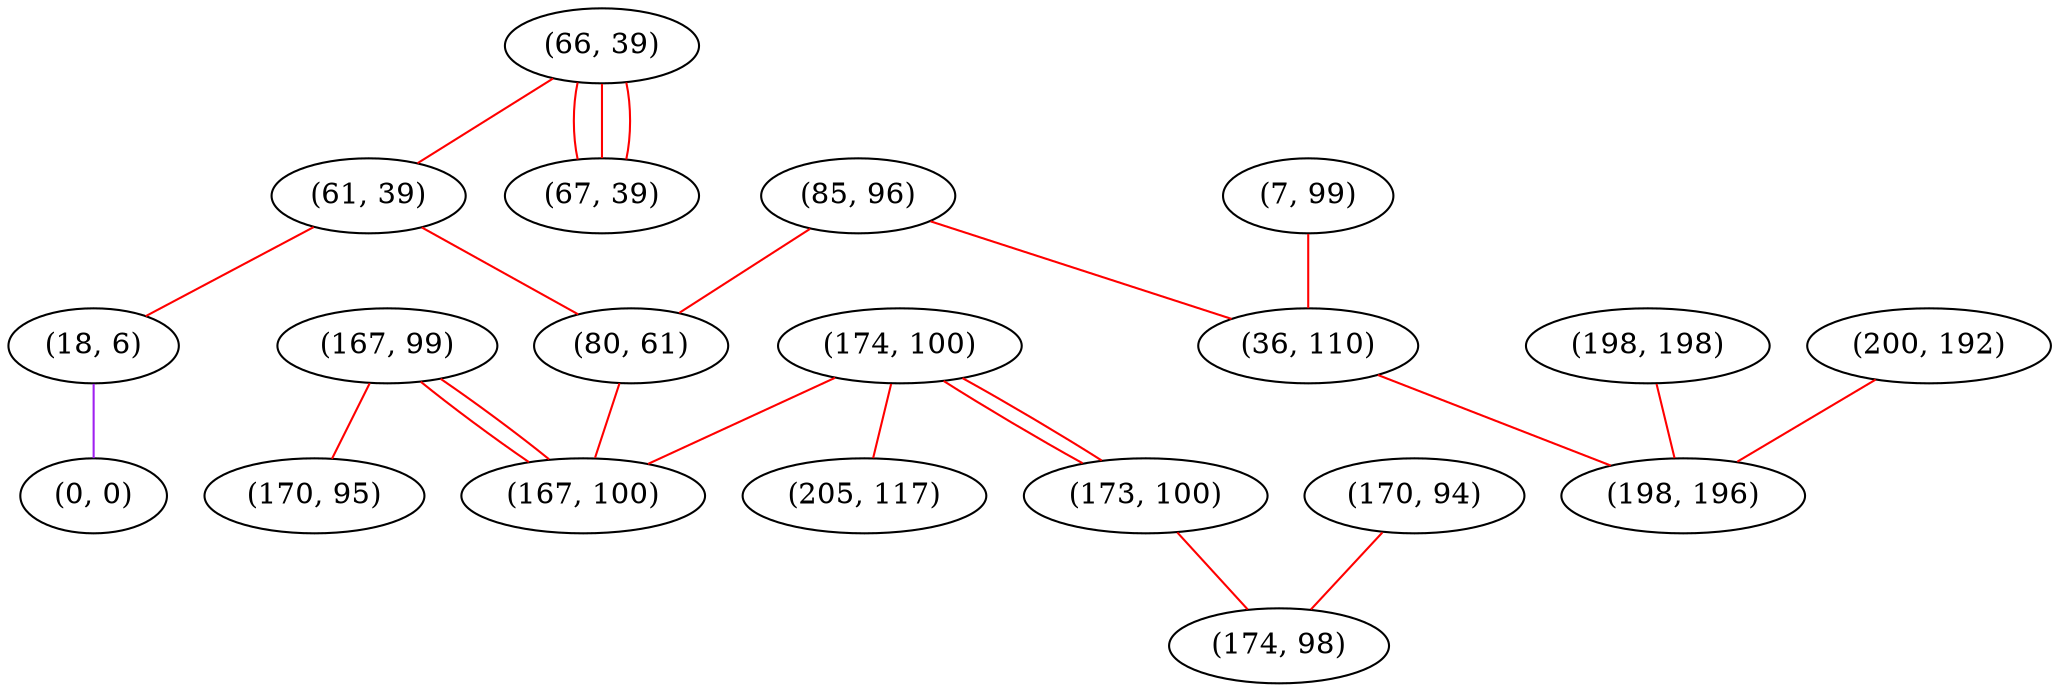 graph "" {
"(66, 39)";
"(7, 99)";
"(61, 39)";
"(170, 94)";
"(85, 96)";
"(198, 198)";
"(167, 99)";
"(174, 100)";
"(173, 100)";
"(200, 192)";
"(80, 61)";
"(36, 110)";
"(198, 196)";
"(167, 100)";
"(18, 6)";
"(170, 95)";
"(0, 0)";
"(67, 39)";
"(174, 98)";
"(205, 117)";
"(66, 39)" -- "(67, 39)"  [color=red, key=0, weight=1];
"(66, 39)" -- "(67, 39)"  [color=red, key=1, weight=1];
"(66, 39)" -- "(67, 39)"  [color=red, key=2, weight=1];
"(66, 39)" -- "(61, 39)"  [color=red, key=0, weight=1];
"(7, 99)" -- "(36, 110)"  [color=red, key=0, weight=1];
"(61, 39)" -- "(18, 6)"  [color=red, key=0, weight=1];
"(61, 39)" -- "(80, 61)"  [color=red, key=0, weight=1];
"(170, 94)" -- "(174, 98)"  [color=red, key=0, weight=1];
"(85, 96)" -- "(80, 61)"  [color=red, key=0, weight=1];
"(85, 96)" -- "(36, 110)"  [color=red, key=0, weight=1];
"(198, 198)" -- "(198, 196)"  [color=red, key=0, weight=1];
"(167, 99)" -- "(167, 100)"  [color=red, key=0, weight=1];
"(167, 99)" -- "(167, 100)"  [color=red, key=1, weight=1];
"(167, 99)" -- "(170, 95)"  [color=red, key=0, weight=1];
"(174, 100)" -- "(167, 100)"  [color=red, key=0, weight=1];
"(174, 100)" -- "(173, 100)"  [color=red, key=0, weight=1];
"(174, 100)" -- "(173, 100)"  [color=red, key=1, weight=1];
"(174, 100)" -- "(205, 117)"  [color=red, key=0, weight=1];
"(173, 100)" -- "(174, 98)"  [color=red, key=0, weight=1];
"(200, 192)" -- "(198, 196)"  [color=red, key=0, weight=1];
"(80, 61)" -- "(167, 100)"  [color=red, key=0, weight=1];
"(36, 110)" -- "(198, 196)"  [color=red, key=0, weight=1];
"(18, 6)" -- "(0, 0)"  [color=purple, key=0, weight=4];
}
